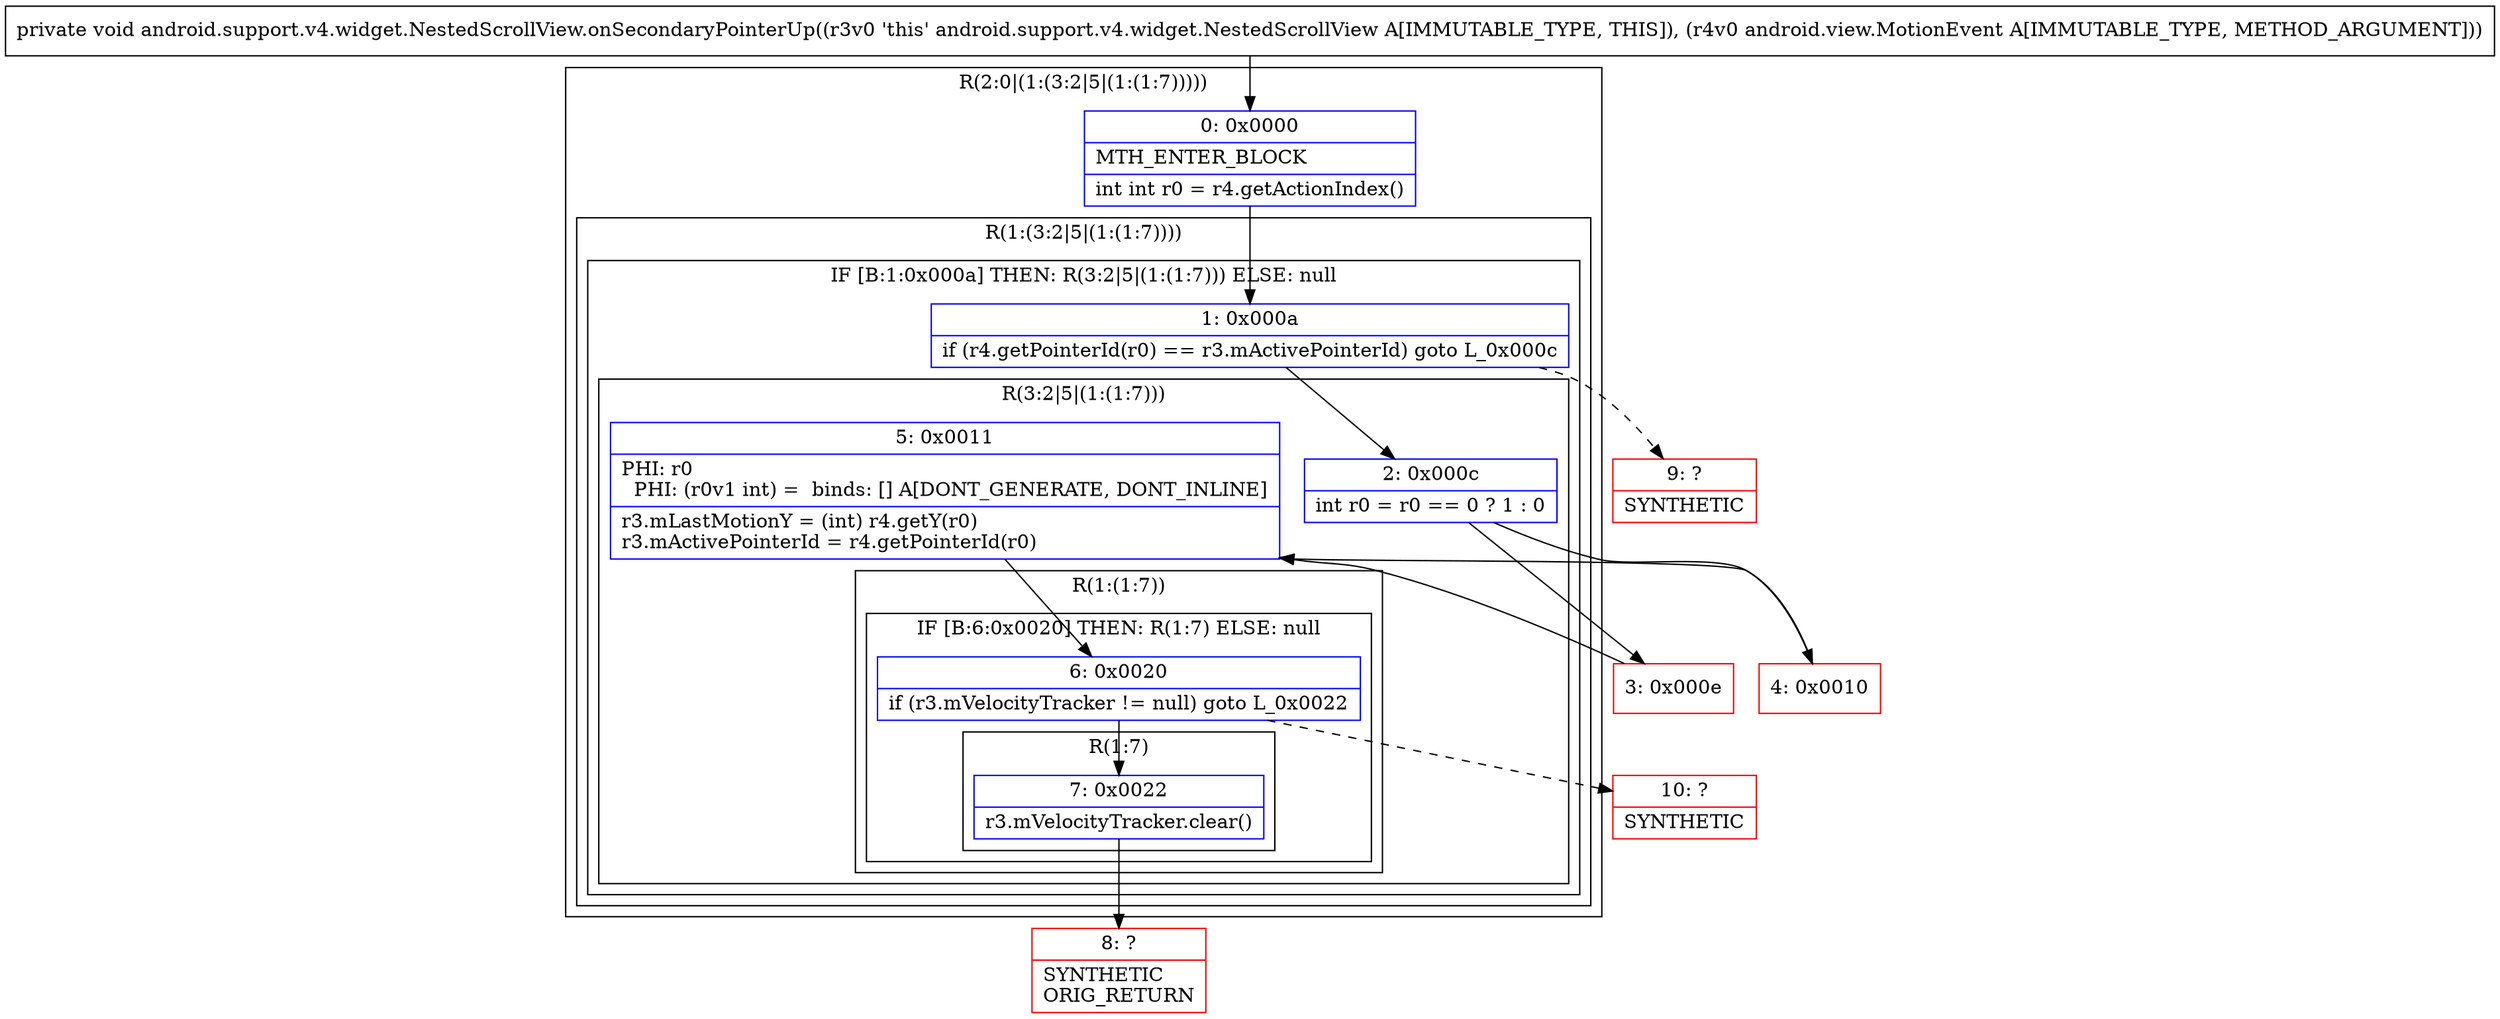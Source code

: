 digraph "CFG forandroid.support.v4.widget.NestedScrollView.onSecondaryPointerUp(Landroid\/view\/MotionEvent;)V" {
subgraph cluster_Region_498414016 {
label = "R(2:0|(1:(3:2|5|(1:(1:7)))))";
node [shape=record,color=blue];
Node_0 [shape=record,label="{0\:\ 0x0000|MTH_ENTER_BLOCK\l|int int r0 = r4.getActionIndex()\l}"];
subgraph cluster_Region_1654837409 {
label = "R(1:(3:2|5|(1:(1:7))))";
node [shape=record,color=blue];
subgraph cluster_IfRegion_1482561447 {
label = "IF [B:1:0x000a] THEN: R(3:2|5|(1:(1:7))) ELSE: null";
node [shape=record,color=blue];
Node_1 [shape=record,label="{1\:\ 0x000a|if (r4.getPointerId(r0) == r3.mActivePointerId) goto L_0x000c\l}"];
subgraph cluster_Region_557817843 {
label = "R(3:2|5|(1:(1:7)))";
node [shape=record,color=blue];
Node_2 [shape=record,label="{2\:\ 0x000c|int r0 = r0 == 0 ? 1 : 0\l}"];
Node_5 [shape=record,label="{5\:\ 0x0011|PHI: r0 \l  PHI: (r0v1 int) =  binds: [] A[DONT_GENERATE, DONT_INLINE]\l|r3.mLastMotionY = (int) r4.getY(r0)\lr3.mActivePointerId = r4.getPointerId(r0)\l}"];
subgraph cluster_Region_1623228511 {
label = "R(1:(1:7))";
node [shape=record,color=blue];
subgraph cluster_IfRegion_1594137863 {
label = "IF [B:6:0x0020] THEN: R(1:7) ELSE: null";
node [shape=record,color=blue];
Node_6 [shape=record,label="{6\:\ 0x0020|if (r3.mVelocityTracker != null) goto L_0x0022\l}"];
subgraph cluster_Region_838443441 {
label = "R(1:7)";
node [shape=record,color=blue];
Node_7 [shape=record,label="{7\:\ 0x0022|r3.mVelocityTracker.clear()\l}"];
}
}
}
}
}
}
}
Node_3 [shape=record,color=red,label="{3\:\ 0x000e}"];
Node_4 [shape=record,color=red,label="{4\:\ 0x0010}"];
Node_8 [shape=record,color=red,label="{8\:\ ?|SYNTHETIC\lORIG_RETURN\l}"];
Node_9 [shape=record,color=red,label="{9\:\ ?|SYNTHETIC\l}"];
Node_10 [shape=record,color=red,label="{10\:\ ?|SYNTHETIC\l}"];
MethodNode[shape=record,label="{private void android.support.v4.widget.NestedScrollView.onSecondaryPointerUp((r3v0 'this' android.support.v4.widget.NestedScrollView A[IMMUTABLE_TYPE, THIS]), (r4v0 android.view.MotionEvent A[IMMUTABLE_TYPE, METHOD_ARGUMENT])) }"];
MethodNode -> Node_0;
Node_0 -> Node_1;
Node_1 -> Node_2;
Node_1 -> Node_9[style=dashed];
Node_2 -> Node_3;
Node_2 -> Node_4;
Node_5 -> Node_6;
Node_6 -> Node_7;
Node_6 -> Node_10[style=dashed];
Node_7 -> Node_8;
Node_3 -> Node_5;
Node_4 -> Node_5;
}

